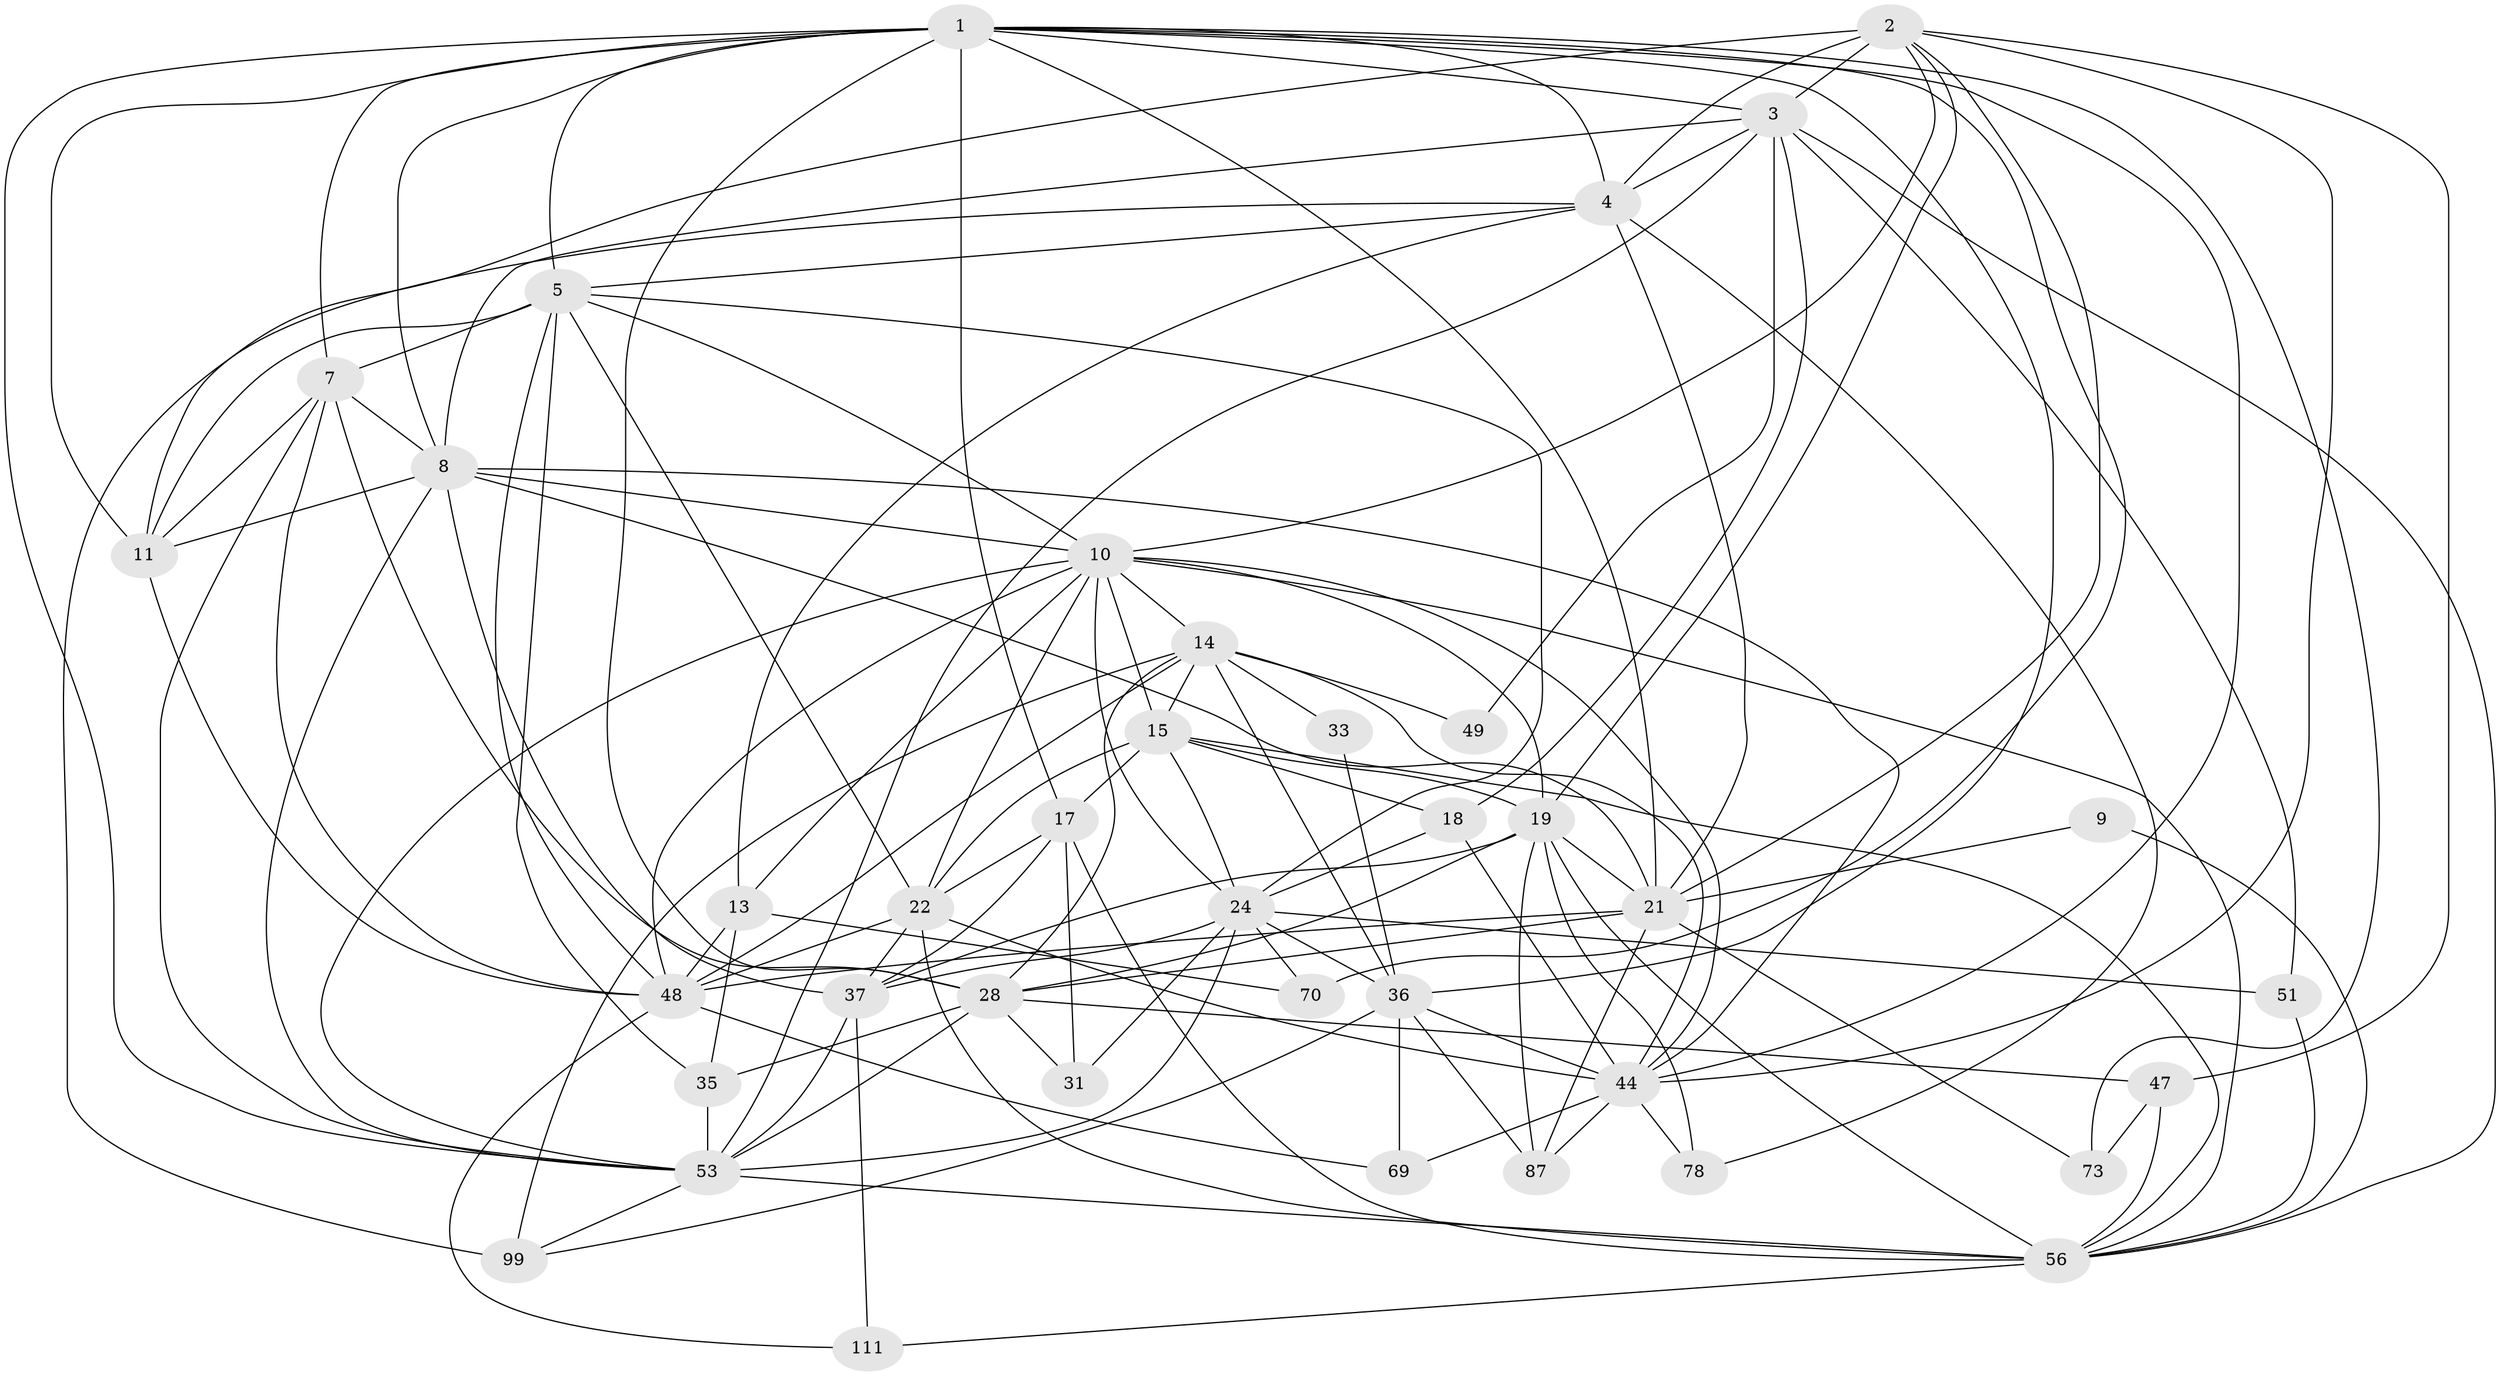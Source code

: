 // original degree distribution, {5: 0.1487603305785124, 3: 0.3140495867768595, 6: 0.09917355371900827, 4: 0.2809917355371901, 2: 0.10743801652892562, 9: 0.008264462809917356, 8: 0.01652892561983471, 7: 0.024793388429752067}
// Generated by graph-tools (version 1.1) at 2025/18/03/04/25 18:18:35]
// undirected, 39 vertices, 131 edges
graph export_dot {
graph [start="1"]
  node [color=gray90,style=filled];
  1 [super="+12+54+43+79"];
  2 [super="+38+58"];
  3 [super="+75+63"];
  4 [super="+74"];
  5 [super="+98+6"];
  7 [super="+61+101"];
  8 [super="+16+29"];
  9;
  10 [super="+68+30+27"];
  11 [super="+80"];
  13 [super="+42"];
  14 [super="+41"];
  15 [super="+77"];
  17 [super="+25"];
  18 [super="+88"];
  19 [super="+97+20+85"];
  21 [super="+34+39"];
  22 [super="+26+82+32"];
  24 [super="+83"];
  28 [super="+104+40"];
  31 [super="+84"];
  33;
  35 [super="+55+105"];
  36 [super="+112+109"];
  37 [super="+108+67+45"];
  44 [super="+92+60+106+64"];
  47 [super="+119+96"];
  48 [super="+57+66+81+50"];
  49;
  51;
  53 [super="+94"];
  56 [super="+72"];
  69;
  70;
  73;
  78;
  87 [super="+115"];
  99 [super="+107"];
  111;
  1 -- 36 [weight=2];
  1 -- 73;
  1 -- 5 [weight=2];
  1 -- 21;
  1 -- 3;
  1 -- 4;
  1 -- 53;
  1 -- 70;
  1 -- 28 [weight=2];
  1 -- 8;
  1 -- 44;
  1 -- 17;
  1 -- 11;
  1 -- 7;
  2 -- 3 [weight=2];
  2 -- 21;
  2 -- 11 [weight=2];
  2 -- 44;
  2 -- 47;
  2 -- 19;
  2 -- 10;
  2 -- 4;
  3 -- 53;
  3 -- 49;
  3 -- 51;
  3 -- 8 [weight=2];
  3 -- 18;
  3 -- 56;
  3 -- 4;
  4 -- 5 [weight=2];
  4 -- 21 [weight=2];
  4 -- 99;
  4 -- 13;
  4 -- 78;
  5 -- 35;
  5 -- 11;
  5 -- 7;
  5 -- 10;
  5 -- 48;
  5 -- 24;
  5 -- 22;
  7 -- 11;
  7 -- 53;
  7 -- 8 [weight=2];
  7 -- 48;
  7 -- 28;
  8 -- 11;
  8 -- 44 [weight=3];
  8 -- 21;
  8 -- 53;
  8 -- 10;
  8 -- 37;
  9 -- 21;
  9 -- 56;
  10 -- 56;
  10 -- 44;
  10 -- 24;
  10 -- 14;
  10 -- 15 [weight=2];
  10 -- 48;
  10 -- 53;
  10 -- 22 [weight=2];
  10 -- 19;
  10 -- 13;
  11 -- 48;
  13 -- 35;
  13 -- 70;
  13 -- 48;
  14 -- 33;
  14 -- 99;
  14 -- 36 [weight=2];
  14 -- 15;
  14 -- 49;
  14 -- 28;
  14 -- 44;
  14 -- 48;
  15 -- 24;
  15 -- 17;
  15 -- 18;
  15 -- 19 [weight=2];
  15 -- 22;
  15 -- 56;
  17 -- 56;
  17 -- 31;
  17 -- 22;
  17 -- 37;
  18 -- 44;
  18 -- 24 [weight=2];
  19 -- 21;
  19 -- 37;
  19 -- 78;
  19 -- 56 [weight=2];
  19 -- 28;
  19 -- 87;
  21 -- 48 [weight=2];
  21 -- 87;
  21 -- 73;
  21 -- 28;
  22 -- 37;
  22 -- 56;
  22 -- 44;
  22 -- 48;
  24 -- 37;
  24 -- 70;
  24 -- 51;
  24 -- 53;
  24 -- 31 [weight=2];
  24 -- 36 [weight=2];
  28 -- 31 [weight=2];
  28 -- 53;
  28 -- 35 [weight=2];
  28 -- 47;
  33 -- 36;
  35 -- 53;
  36 -- 99;
  36 -- 69;
  36 -- 44;
  36 -- 87;
  37 -- 111;
  37 -- 53;
  44 -- 69;
  44 -- 78;
  44 -- 87;
  47 -- 56;
  47 -- 73;
  48 -- 111;
  48 -- 69;
  51 -- 56;
  53 -- 99;
  53 -- 56;
  56 -- 111;
}
